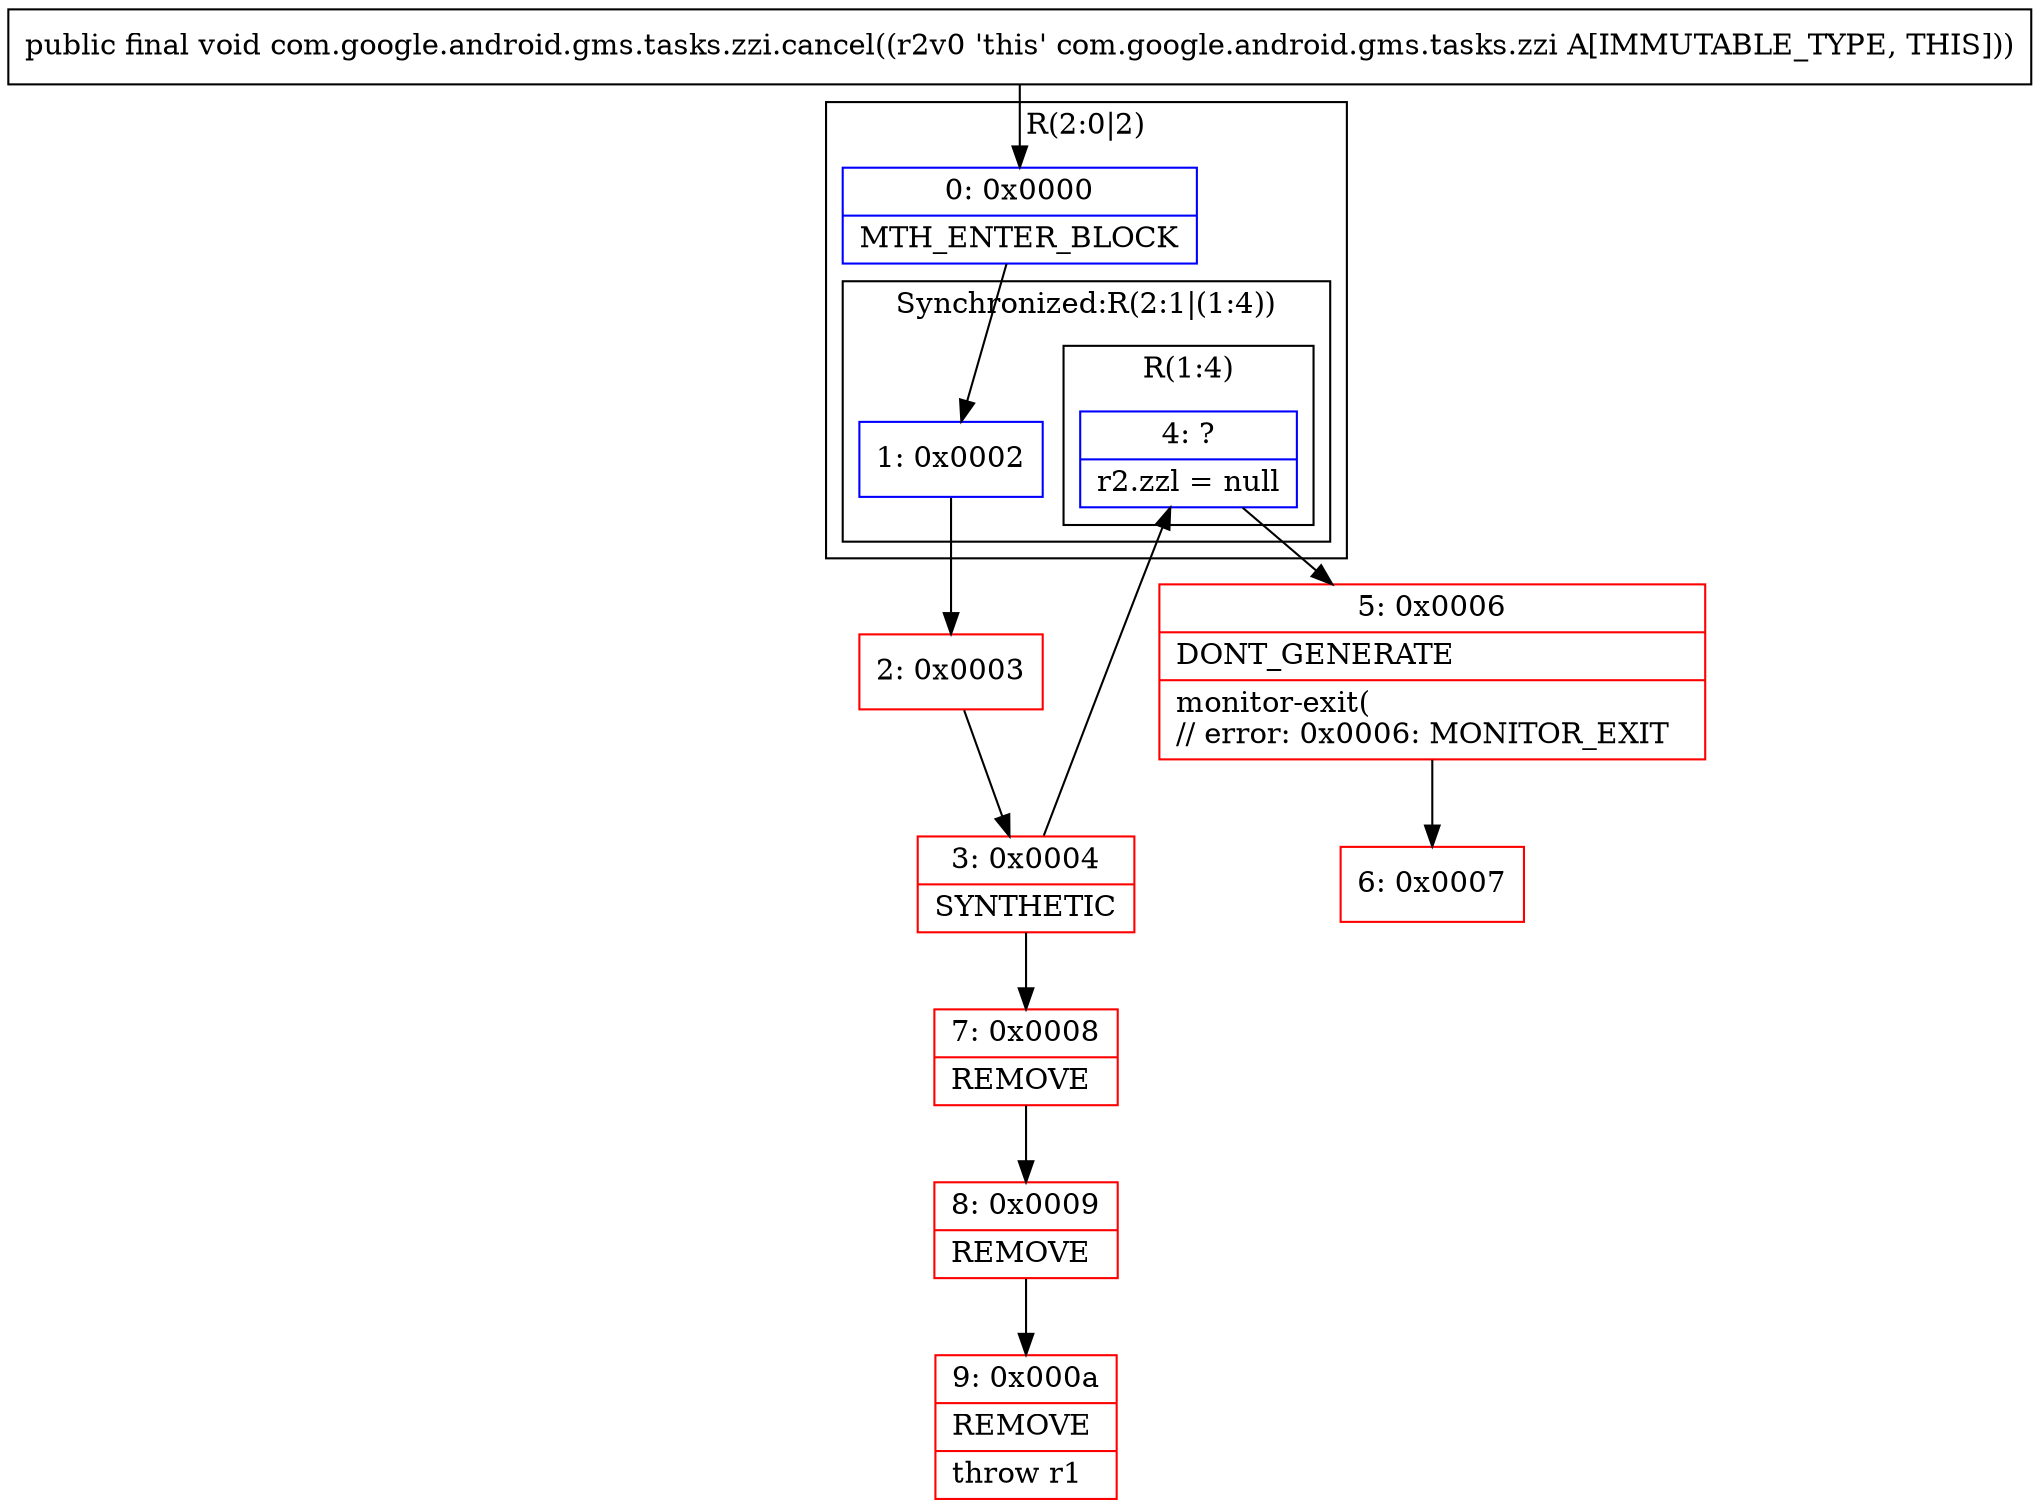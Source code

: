 digraph "CFG forcom.google.android.gms.tasks.zzi.cancel()V" {
subgraph cluster_Region_262011715 {
label = "R(2:0|2)";
node [shape=record,color=blue];
Node_0 [shape=record,label="{0\:\ 0x0000|MTH_ENTER_BLOCK\l}"];
subgraph cluster_SynchronizedRegion_227853328 {
label = "Synchronized:R(2:1|(1:4))";
node [shape=record,color=blue];
Node_1 [shape=record,label="{1\:\ 0x0002}"];
subgraph cluster_Region_558907079 {
label = "R(1:4)";
node [shape=record,color=blue];
Node_4 [shape=record,label="{4\:\ ?|r2.zzl = null\l}"];
}
}
}
Node_2 [shape=record,color=red,label="{2\:\ 0x0003}"];
Node_3 [shape=record,color=red,label="{3\:\ 0x0004|SYNTHETIC\l}"];
Node_5 [shape=record,color=red,label="{5\:\ 0x0006|DONT_GENERATE\l|monitor\-exit(\l\/\/ error: 0x0006: MONITOR_EXIT  \l}"];
Node_6 [shape=record,color=red,label="{6\:\ 0x0007}"];
Node_7 [shape=record,color=red,label="{7\:\ 0x0008|REMOVE\l}"];
Node_8 [shape=record,color=red,label="{8\:\ 0x0009|REMOVE\l}"];
Node_9 [shape=record,color=red,label="{9\:\ 0x000a|REMOVE\l|throw r1\l}"];
MethodNode[shape=record,label="{public final void com.google.android.gms.tasks.zzi.cancel((r2v0 'this' com.google.android.gms.tasks.zzi A[IMMUTABLE_TYPE, THIS])) }"];
MethodNode -> Node_0;
Node_0 -> Node_1;
Node_1 -> Node_2;
Node_4 -> Node_5;
Node_2 -> Node_3;
Node_3 -> Node_4;
Node_3 -> Node_7;
Node_5 -> Node_6;
Node_7 -> Node_8;
Node_8 -> Node_9;
}


